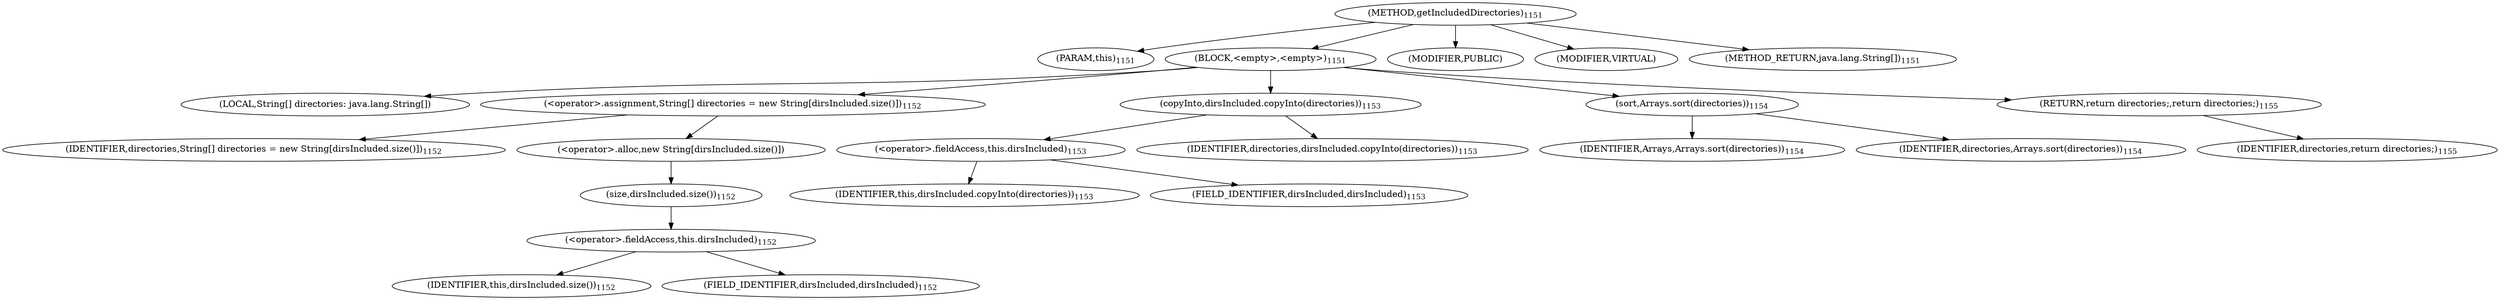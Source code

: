 digraph "getIncludedDirectories" {  
"2037" [label = <(METHOD,getIncludedDirectories)<SUB>1151</SUB>> ]
"2038" [label = <(PARAM,this)<SUB>1151</SUB>> ]
"2039" [label = <(BLOCK,&lt;empty&gt;,&lt;empty&gt;)<SUB>1151</SUB>> ]
"2040" [label = <(LOCAL,String[] directories: java.lang.String[])> ]
"2041" [label = <(&lt;operator&gt;.assignment,String[] directories = new String[dirsIncluded.size()])<SUB>1152</SUB>> ]
"2042" [label = <(IDENTIFIER,directories,String[] directories = new String[dirsIncluded.size()])<SUB>1152</SUB>> ]
"2043" [label = <(&lt;operator&gt;.alloc,new String[dirsIncluded.size()])> ]
"2044" [label = <(size,dirsIncluded.size())<SUB>1152</SUB>> ]
"2045" [label = <(&lt;operator&gt;.fieldAccess,this.dirsIncluded)<SUB>1152</SUB>> ]
"2046" [label = <(IDENTIFIER,this,dirsIncluded.size())<SUB>1152</SUB>> ]
"2047" [label = <(FIELD_IDENTIFIER,dirsIncluded,dirsIncluded)<SUB>1152</SUB>> ]
"2048" [label = <(copyInto,dirsIncluded.copyInto(directories))<SUB>1153</SUB>> ]
"2049" [label = <(&lt;operator&gt;.fieldAccess,this.dirsIncluded)<SUB>1153</SUB>> ]
"2050" [label = <(IDENTIFIER,this,dirsIncluded.copyInto(directories))<SUB>1153</SUB>> ]
"2051" [label = <(FIELD_IDENTIFIER,dirsIncluded,dirsIncluded)<SUB>1153</SUB>> ]
"2052" [label = <(IDENTIFIER,directories,dirsIncluded.copyInto(directories))<SUB>1153</SUB>> ]
"2053" [label = <(sort,Arrays.sort(directories))<SUB>1154</SUB>> ]
"2054" [label = <(IDENTIFIER,Arrays,Arrays.sort(directories))<SUB>1154</SUB>> ]
"2055" [label = <(IDENTIFIER,directories,Arrays.sort(directories))<SUB>1154</SUB>> ]
"2056" [label = <(RETURN,return directories;,return directories;)<SUB>1155</SUB>> ]
"2057" [label = <(IDENTIFIER,directories,return directories;)<SUB>1155</SUB>> ]
"2058" [label = <(MODIFIER,PUBLIC)> ]
"2059" [label = <(MODIFIER,VIRTUAL)> ]
"2060" [label = <(METHOD_RETURN,java.lang.String[])<SUB>1151</SUB>> ]
  "2037" -> "2038" 
  "2037" -> "2039" 
  "2037" -> "2058" 
  "2037" -> "2059" 
  "2037" -> "2060" 
  "2039" -> "2040" 
  "2039" -> "2041" 
  "2039" -> "2048" 
  "2039" -> "2053" 
  "2039" -> "2056" 
  "2041" -> "2042" 
  "2041" -> "2043" 
  "2043" -> "2044" 
  "2044" -> "2045" 
  "2045" -> "2046" 
  "2045" -> "2047" 
  "2048" -> "2049" 
  "2048" -> "2052" 
  "2049" -> "2050" 
  "2049" -> "2051" 
  "2053" -> "2054" 
  "2053" -> "2055" 
  "2056" -> "2057" 
}
